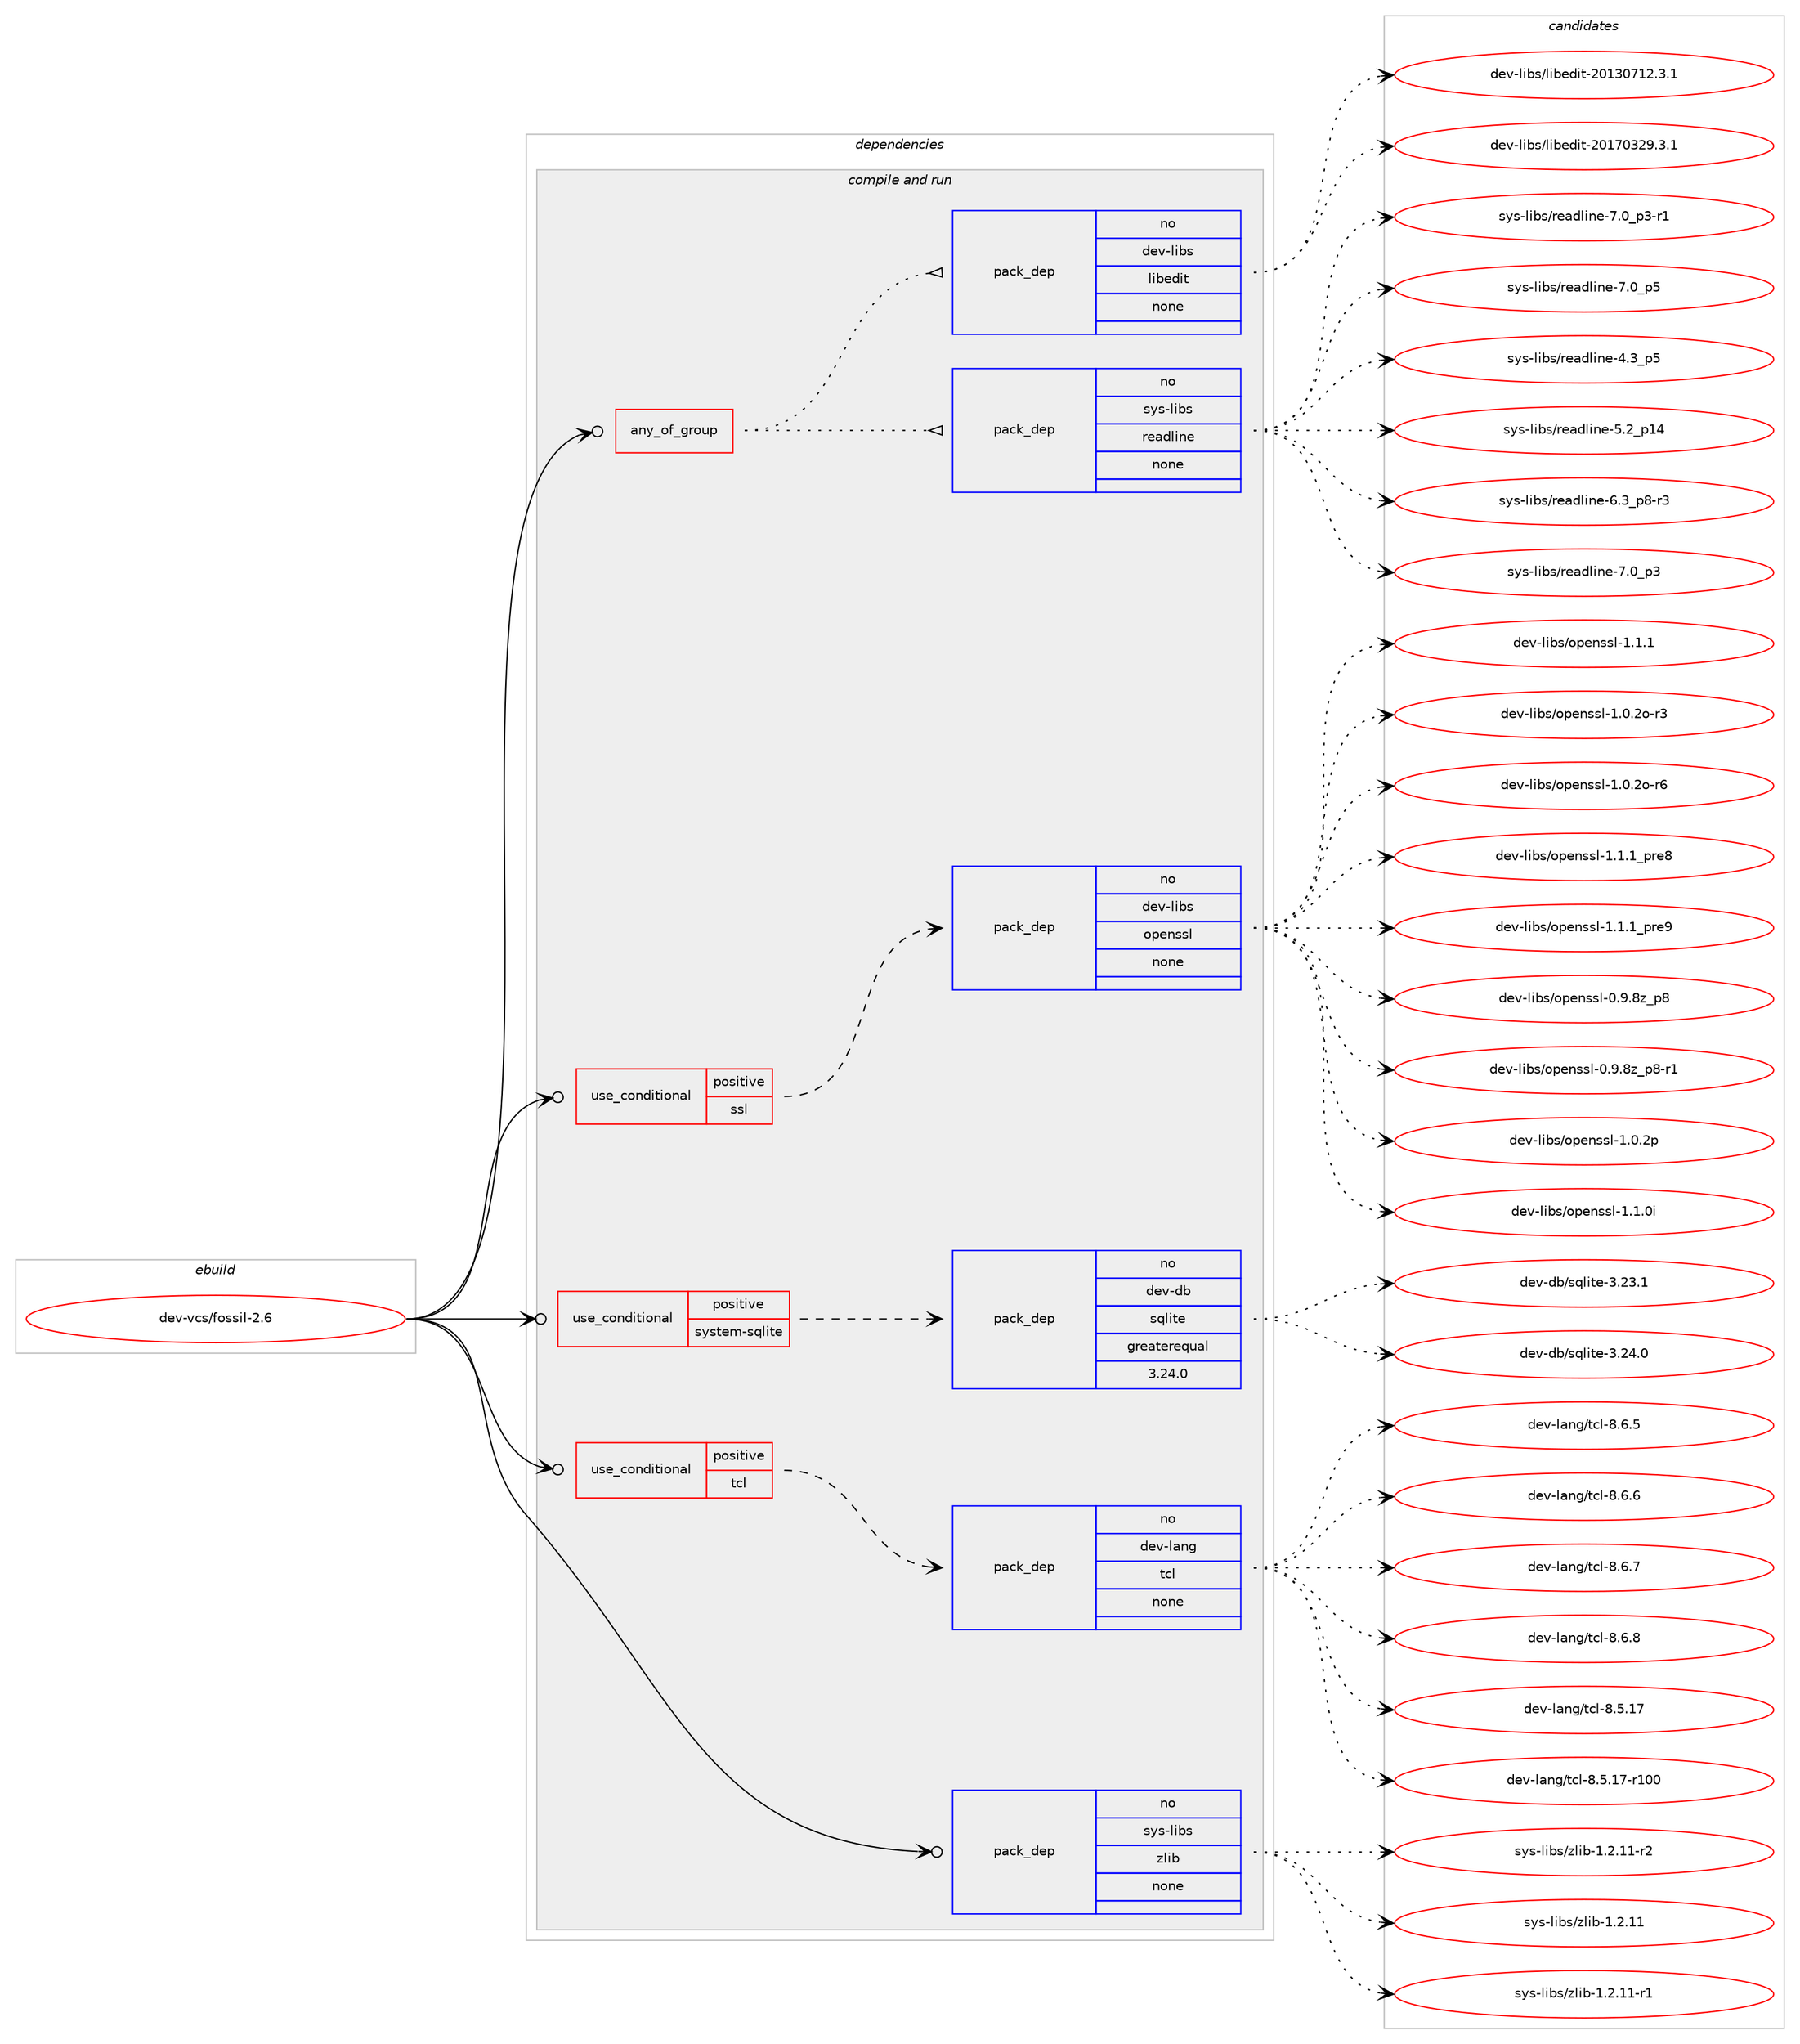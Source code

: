 digraph prolog {

# *************
# Graph options
# *************

newrank=true;
concentrate=true;
compound=true;
graph [rankdir=LR,fontname=Helvetica,fontsize=10,ranksep=1.5];#, ranksep=2.5, nodesep=0.2];
edge  [arrowhead=vee];
node  [fontname=Helvetica,fontsize=10];

# **********
# The ebuild
# **********

subgraph cluster_leftcol {
color=gray;
rank=same;
label=<<i>ebuild</i>>;
id [label="dev-vcs/fossil-2.6", color=red, width=4, href="../dev-vcs/fossil-2.6.svg"];
}

# ****************
# The dependencies
# ****************

subgraph cluster_midcol {
color=gray;
label=<<i>dependencies</i>>;
subgraph cluster_compile {
fillcolor="#eeeeee";
style=filled;
label=<<i>compile</i>>;
}
subgraph cluster_compileandrun {
fillcolor="#eeeeee";
style=filled;
label=<<i>compile and run</i>>;
subgraph any88 {
dependency5958 [label=<<TABLE BORDER="0" CELLBORDER="1" CELLSPACING="0" CELLPADDING="4"><TR><TD CELLPADDING="10">any_of_group</TD></TR></TABLE>>, shape=none, color=red];subgraph pack3791 {
dependency5959 [label=<<TABLE BORDER="0" CELLBORDER="1" CELLSPACING="0" CELLPADDING="4" WIDTH="220"><TR><TD ROWSPAN="6" CELLPADDING="30">pack_dep</TD></TR><TR><TD WIDTH="110">no</TD></TR><TR><TD>sys-libs</TD></TR><TR><TD>readline</TD></TR><TR><TD>none</TD></TR><TR><TD></TD></TR></TABLE>>, shape=none, color=blue];
}
dependency5958:e -> dependency5959:w [weight=20,style="dotted",arrowhead="oinv"];
subgraph pack3792 {
dependency5960 [label=<<TABLE BORDER="0" CELLBORDER="1" CELLSPACING="0" CELLPADDING="4" WIDTH="220"><TR><TD ROWSPAN="6" CELLPADDING="30">pack_dep</TD></TR><TR><TD WIDTH="110">no</TD></TR><TR><TD>dev-libs</TD></TR><TR><TD>libedit</TD></TR><TR><TD>none</TD></TR><TR><TD></TD></TR></TABLE>>, shape=none, color=blue];
}
dependency5958:e -> dependency5960:w [weight=20,style="dotted",arrowhead="oinv"];
}
id:e -> dependency5958:w [weight=20,style="solid",arrowhead="odotvee"];
subgraph cond2071 {
dependency5961 [label=<<TABLE BORDER="0" CELLBORDER="1" CELLSPACING="0" CELLPADDING="4"><TR><TD ROWSPAN="3" CELLPADDING="10">use_conditional</TD></TR><TR><TD>positive</TD></TR><TR><TD>ssl</TD></TR></TABLE>>, shape=none, color=red];
subgraph pack3793 {
dependency5962 [label=<<TABLE BORDER="0" CELLBORDER="1" CELLSPACING="0" CELLPADDING="4" WIDTH="220"><TR><TD ROWSPAN="6" CELLPADDING="30">pack_dep</TD></TR><TR><TD WIDTH="110">no</TD></TR><TR><TD>dev-libs</TD></TR><TR><TD>openssl</TD></TR><TR><TD>none</TD></TR><TR><TD></TD></TR></TABLE>>, shape=none, color=blue];
}
dependency5961:e -> dependency5962:w [weight=20,style="dashed",arrowhead="vee"];
}
id:e -> dependency5961:w [weight=20,style="solid",arrowhead="odotvee"];
subgraph cond2072 {
dependency5963 [label=<<TABLE BORDER="0" CELLBORDER="1" CELLSPACING="0" CELLPADDING="4"><TR><TD ROWSPAN="3" CELLPADDING="10">use_conditional</TD></TR><TR><TD>positive</TD></TR><TR><TD>system-sqlite</TD></TR></TABLE>>, shape=none, color=red];
subgraph pack3794 {
dependency5964 [label=<<TABLE BORDER="0" CELLBORDER="1" CELLSPACING="0" CELLPADDING="4" WIDTH="220"><TR><TD ROWSPAN="6" CELLPADDING="30">pack_dep</TD></TR><TR><TD WIDTH="110">no</TD></TR><TR><TD>dev-db</TD></TR><TR><TD>sqlite</TD></TR><TR><TD>greaterequal</TD></TR><TR><TD>3.24.0</TD></TR></TABLE>>, shape=none, color=blue];
}
dependency5963:e -> dependency5964:w [weight=20,style="dashed",arrowhead="vee"];
}
id:e -> dependency5963:w [weight=20,style="solid",arrowhead="odotvee"];
subgraph cond2073 {
dependency5965 [label=<<TABLE BORDER="0" CELLBORDER="1" CELLSPACING="0" CELLPADDING="4"><TR><TD ROWSPAN="3" CELLPADDING="10">use_conditional</TD></TR><TR><TD>positive</TD></TR><TR><TD>tcl</TD></TR></TABLE>>, shape=none, color=red];
subgraph pack3795 {
dependency5966 [label=<<TABLE BORDER="0" CELLBORDER="1" CELLSPACING="0" CELLPADDING="4" WIDTH="220"><TR><TD ROWSPAN="6" CELLPADDING="30">pack_dep</TD></TR><TR><TD WIDTH="110">no</TD></TR><TR><TD>dev-lang</TD></TR><TR><TD>tcl</TD></TR><TR><TD>none</TD></TR><TR><TD></TD></TR></TABLE>>, shape=none, color=blue];
}
dependency5965:e -> dependency5966:w [weight=20,style="dashed",arrowhead="vee"];
}
id:e -> dependency5965:w [weight=20,style="solid",arrowhead="odotvee"];
subgraph pack3796 {
dependency5967 [label=<<TABLE BORDER="0" CELLBORDER="1" CELLSPACING="0" CELLPADDING="4" WIDTH="220"><TR><TD ROWSPAN="6" CELLPADDING="30">pack_dep</TD></TR><TR><TD WIDTH="110">no</TD></TR><TR><TD>sys-libs</TD></TR><TR><TD>zlib</TD></TR><TR><TD>none</TD></TR><TR><TD></TD></TR></TABLE>>, shape=none, color=blue];
}
id:e -> dependency5967:w [weight=20,style="solid",arrowhead="odotvee"];
}
subgraph cluster_run {
fillcolor="#eeeeee";
style=filled;
label=<<i>run</i>>;
}
}

# **************
# The candidates
# **************

subgraph cluster_choices {
rank=same;
color=gray;
label=<<i>candidates</i>>;

subgraph choice3791 {
color=black;
nodesep=1;
choice11512111545108105981154711410197100108105110101455246519511253 [label="sys-libs/readline-4.3_p5", color=red, width=4,href="../sys-libs/readline-4.3_p5.svg"];
choice1151211154510810598115471141019710010810511010145534650951124952 [label="sys-libs/readline-5.2_p14", color=red, width=4,href="../sys-libs/readline-5.2_p14.svg"];
choice115121115451081059811547114101971001081051101014554465195112564511451 [label="sys-libs/readline-6.3_p8-r3", color=red, width=4,href="../sys-libs/readline-6.3_p8-r3.svg"];
choice11512111545108105981154711410197100108105110101455546489511251 [label="sys-libs/readline-7.0_p3", color=red, width=4,href="../sys-libs/readline-7.0_p3.svg"];
choice115121115451081059811547114101971001081051101014555464895112514511449 [label="sys-libs/readline-7.0_p3-r1", color=red, width=4,href="../sys-libs/readline-7.0_p3-r1.svg"];
choice11512111545108105981154711410197100108105110101455546489511253 [label="sys-libs/readline-7.0_p5", color=red, width=4,href="../sys-libs/readline-7.0_p5.svg"];
dependency5959:e -> choice11512111545108105981154711410197100108105110101455246519511253:w [style=dotted,weight="100"];
dependency5959:e -> choice1151211154510810598115471141019710010810511010145534650951124952:w [style=dotted,weight="100"];
dependency5959:e -> choice115121115451081059811547114101971001081051101014554465195112564511451:w [style=dotted,weight="100"];
dependency5959:e -> choice11512111545108105981154711410197100108105110101455546489511251:w [style=dotted,weight="100"];
dependency5959:e -> choice115121115451081059811547114101971001081051101014555464895112514511449:w [style=dotted,weight="100"];
dependency5959:e -> choice11512111545108105981154711410197100108105110101455546489511253:w [style=dotted,weight="100"];
}
subgraph choice3792 {
color=black;
nodesep=1;
choice1001011184510810598115471081059810110010511645504849514855495046514649 [label="dev-libs/libedit-20130712.3.1", color=red, width=4,href="../dev-libs/libedit-20130712.3.1.svg"];
choice1001011184510810598115471081059810110010511645504849554851505746514649 [label="dev-libs/libedit-20170329.3.1", color=red, width=4,href="../dev-libs/libedit-20170329.3.1.svg"];
dependency5960:e -> choice1001011184510810598115471081059810110010511645504849514855495046514649:w [style=dotted,weight="100"];
dependency5960:e -> choice1001011184510810598115471081059810110010511645504849554851505746514649:w [style=dotted,weight="100"];
}
subgraph choice3793 {
color=black;
nodesep=1;
choice1001011184510810598115471111121011101151151084549464846501114511451 [label="dev-libs/openssl-1.0.2o-r3", color=red, width=4,href="../dev-libs/openssl-1.0.2o-r3.svg"];
choice1001011184510810598115471111121011101151151084549464846501114511454 [label="dev-libs/openssl-1.0.2o-r6", color=red, width=4,href="../dev-libs/openssl-1.0.2o-r6.svg"];
choice1001011184510810598115471111121011101151151084549464946499511211410156 [label="dev-libs/openssl-1.1.1_pre8", color=red, width=4,href="../dev-libs/openssl-1.1.1_pre8.svg"];
choice1001011184510810598115471111121011101151151084549464946499511211410157 [label="dev-libs/openssl-1.1.1_pre9", color=red, width=4,href="../dev-libs/openssl-1.1.1_pre9.svg"];
choice1001011184510810598115471111121011101151151084548465746561229511256 [label="dev-libs/openssl-0.9.8z_p8", color=red, width=4,href="../dev-libs/openssl-0.9.8z_p8.svg"];
choice10010111845108105981154711111210111011511510845484657465612295112564511449 [label="dev-libs/openssl-0.9.8z_p8-r1", color=red, width=4,href="../dev-libs/openssl-0.9.8z_p8-r1.svg"];
choice100101118451081059811547111112101110115115108454946484650112 [label="dev-libs/openssl-1.0.2p", color=red, width=4,href="../dev-libs/openssl-1.0.2p.svg"];
choice100101118451081059811547111112101110115115108454946494648105 [label="dev-libs/openssl-1.1.0i", color=red, width=4,href="../dev-libs/openssl-1.1.0i.svg"];
choice100101118451081059811547111112101110115115108454946494649 [label="dev-libs/openssl-1.1.1", color=red, width=4,href="../dev-libs/openssl-1.1.1.svg"];
dependency5962:e -> choice1001011184510810598115471111121011101151151084549464846501114511451:w [style=dotted,weight="100"];
dependency5962:e -> choice1001011184510810598115471111121011101151151084549464846501114511454:w [style=dotted,weight="100"];
dependency5962:e -> choice1001011184510810598115471111121011101151151084549464946499511211410156:w [style=dotted,weight="100"];
dependency5962:e -> choice1001011184510810598115471111121011101151151084549464946499511211410157:w [style=dotted,weight="100"];
dependency5962:e -> choice1001011184510810598115471111121011101151151084548465746561229511256:w [style=dotted,weight="100"];
dependency5962:e -> choice10010111845108105981154711111210111011511510845484657465612295112564511449:w [style=dotted,weight="100"];
dependency5962:e -> choice100101118451081059811547111112101110115115108454946484650112:w [style=dotted,weight="100"];
dependency5962:e -> choice100101118451081059811547111112101110115115108454946494648105:w [style=dotted,weight="100"];
dependency5962:e -> choice100101118451081059811547111112101110115115108454946494649:w [style=dotted,weight="100"];
}
subgraph choice3794 {
color=black;
nodesep=1;
choice10010111845100984711511310810511610145514650514649 [label="dev-db/sqlite-3.23.1", color=red, width=4,href="../dev-db/sqlite-3.23.1.svg"];
choice10010111845100984711511310810511610145514650524648 [label="dev-db/sqlite-3.24.0", color=red, width=4,href="../dev-db/sqlite-3.24.0.svg"];
dependency5964:e -> choice10010111845100984711511310810511610145514650514649:w [style=dotted,weight="100"];
dependency5964:e -> choice10010111845100984711511310810511610145514650524648:w [style=dotted,weight="100"];
}
subgraph choice3795 {
color=black;
nodesep=1;
choice1001011184510897110103471169910845564653464955 [label="dev-lang/tcl-8.5.17", color=red, width=4,href="../dev-lang/tcl-8.5.17.svg"];
choice100101118451089711010347116991084556465346495545114494848 [label="dev-lang/tcl-8.5.17-r100", color=red, width=4,href="../dev-lang/tcl-8.5.17-r100.svg"];
choice10010111845108971101034711699108455646544653 [label="dev-lang/tcl-8.6.5", color=red, width=4,href="../dev-lang/tcl-8.6.5.svg"];
choice10010111845108971101034711699108455646544654 [label="dev-lang/tcl-8.6.6", color=red, width=4,href="../dev-lang/tcl-8.6.6.svg"];
choice10010111845108971101034711699108455646544655 [label="dev-lang/tcl-8.6.7", color=red, width=4,href="../dev-lang/tcl-8.6.7.svg"];
choice10010111845108971101034711699108455646544656 [label="dev-lang/tcl-8.6.8", color=red, width=4,href="../dev-lang/tcl-8.6.8.svg"];
dependency5966:e -> choice1001011184510897110103471169910845564653464955:w [style=dotted,weight="100"];
dependency5966:e -> choice100101118451089711010347116991084556465346495545114494848:w [style=dotted,weight="100"];
dependency5966:e -> choice10010111845108971101034711699108455646544653:w [style=dotted,weight="100"];
dependency5966:e -> choice10010111845108971101034711699108455646544654:w [style=dotted,weight="100"];
dependency5966:e -> choice10010111845108971101034711699108455646544655:w [style=dotted,weight="100"];
dependency5966:e -> choice10010111845108971101034711699108455646544656:w [style=dotted,weight="100"];
}
subgraph choice3796 {
color=black;
nodesep=1;
choice1151211154510810598115471221081059845494650464949 [label="sys-libs/zlib-1.2.11", color=red, width=4,href="../sys-libs/zlib-1.2.11.svg"];
choice11512111545108105981154712210810598454946504649494511449 [label="sys-libs/zlib-1.2.11-r1", color=red, width=4,href="../sys-libs/zlib-1.2.11-r1.svg"];
choice11512111545108105981154712210810598454946504649494511450 [label="sys-libs/zlib-1.2.11-r2", color=red, width=4,href="../sys-libs/zlib-1.2.11-r2.svg"];
dependency5967:e -> choice1151211154510810598115471221081059845494650464949:w [style=dotted,weight="100"];
dependency5967:e -> choice11512111545108105981154712210810598454946504649494511449:w [style=dotted,weight="100"];
dependency5967:e -> choice11512111545108105981154712210810598454946504649494511450:w [style=dotted,weight="100"];
}
}

}
